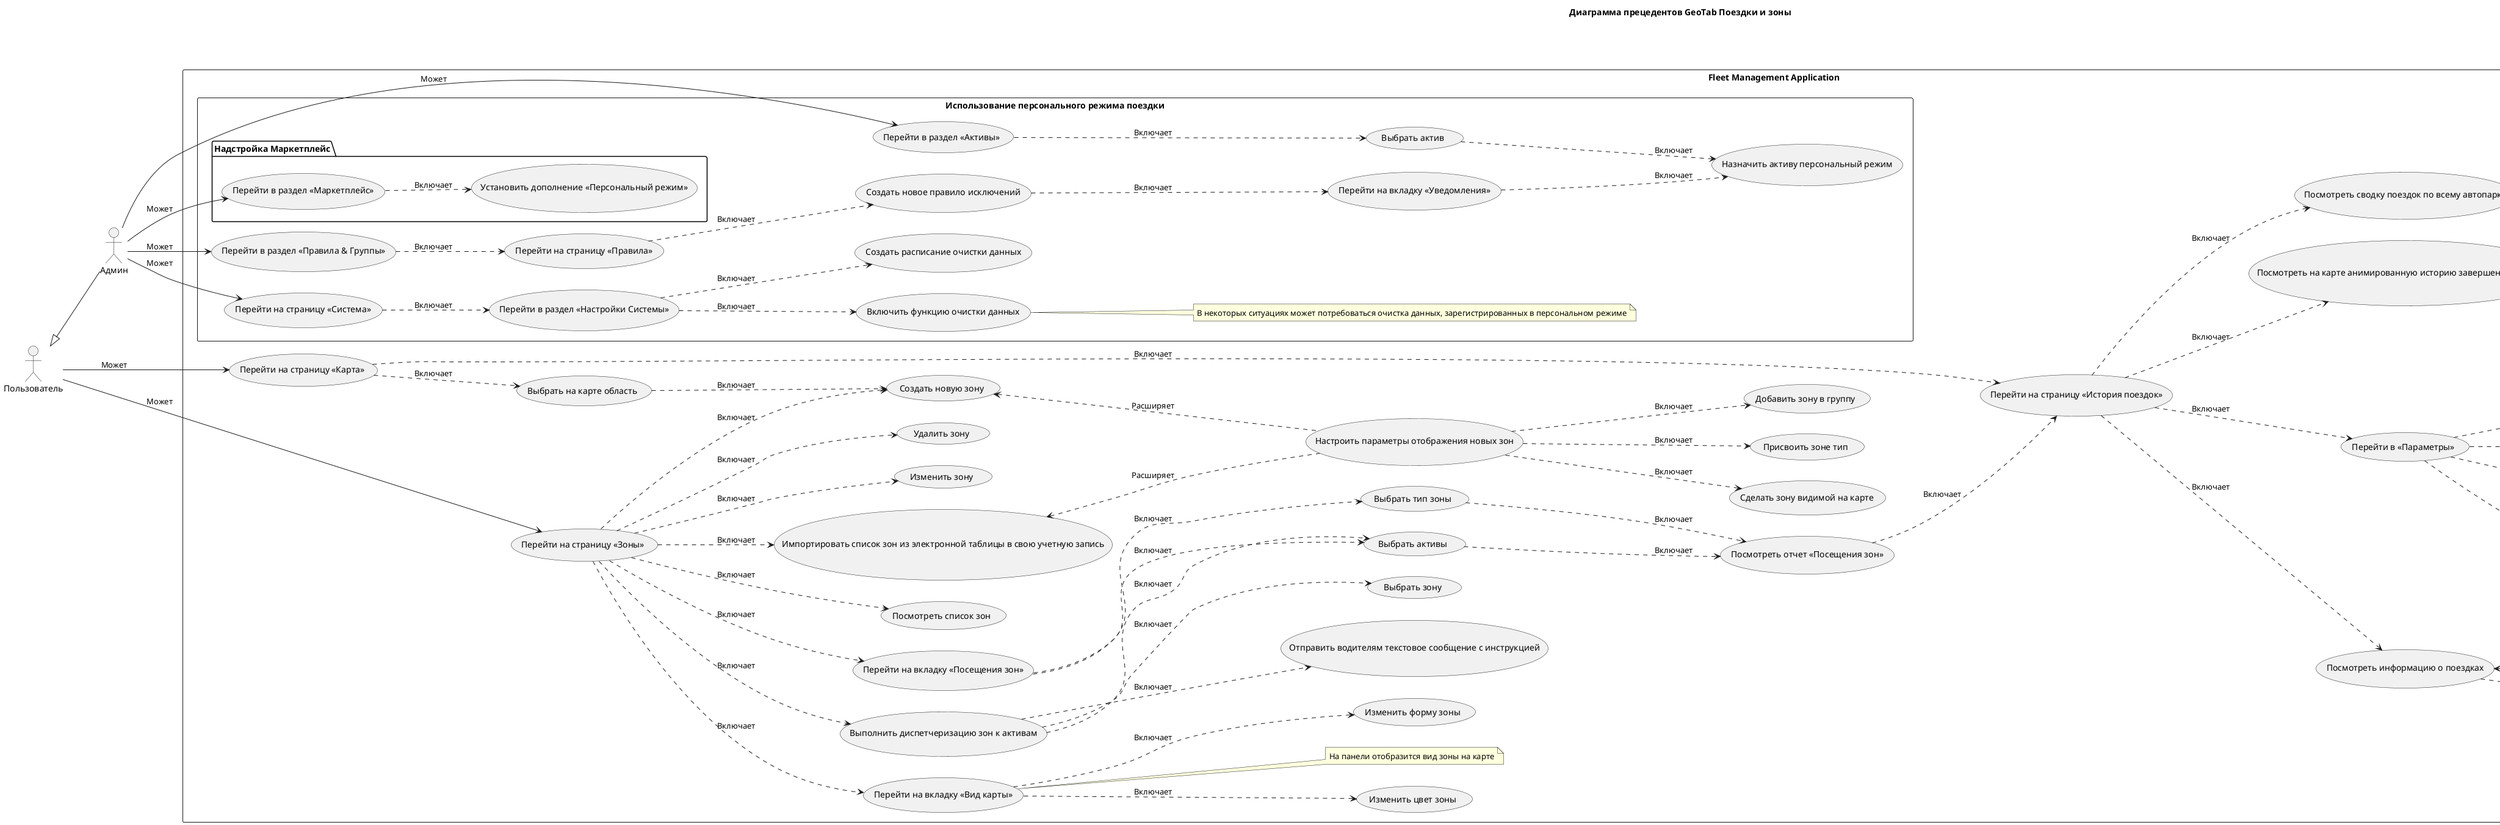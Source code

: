 @startuml GeoTab_UseCaseDiagram
title Диаграмма прецедентов GeoTab Поездки и зоны
left to right direction


'===Акторы===========================================
actor "Пользователь"    as user
actor "Админ"           as admin

'===Отношения========================================
!$include       = "Включает"
!$extend        = "Расширяет"
!$may           = "Может"

'==Прецеденты========================================
!$goMapPage                                      = "Перейти на страницу <<Карта>>"
    '-Поездки-
    !$goTripsHistoryPage                         = "Перейти на страницу <<История поездок>>"
        !$readTripInformation                    = "Посмотреть информацию о поездках"
            !$selectSpecificTrip                 = "Выбрать конкретную поездку"
                !$readTripOnMap                  = "Посмотреть поездку на карте"
                !$changeDeviceInformation        = "Изменить информацию о телематическом устройстве"
                !$assignDriver                   = "Назначить водителя"
                !$readSpeedProfileReport         = "Посмотреть отчет <<Профиль скорости>> для этой поездки"
                !$readLogDataAndCollisionsReport = "Посмотреть отчет <<Журнал данных и коллизий>> для этой поездки"
                !$readExceptions                 = "Посмотреть исключения, произошедшие во время поездки"
        !$goSettingsPage                         = "Перейти в <<Параметры>>"
            !$selectSimultaneousViewing          = "Включить одновременный просмотр предыдущей и текущей поездки актива"
            !$includeHistoricalData              = "Включить отображение исторических данных"
            !$excludeStops                       = "Исключить отображение остановок"
            !$categorizeTrips                    = "Выполнить категоризацию поездок на деловые, личные и без категории"
        !$readReplay                             = "Посмотреть на карте анимированную историю завершенной поездки"
            !$chooseActives                      = "Выбрать активы"
            !$chooseActives2                     = "Выбрать активы"
            !$chooseTrips                        = "Выбрать поездки, необходимые для просмотра"
            !$changeSpeed                        = "Изменить скорость воспроизведения"
            !$jumpToDesiredTripSection           = "Перейти к нужному отрезку поездки"
        !$readTripsSummary                       = "Посмотреть сводку поездок по всему автопарку"
        !$sortResults                            = "Выполнить сортировку поездок"
    '-Добавление зоны посредством карты-
    !$selectArea                                = "Выбрать на карте область"
'-Зоны-
!$goZonesPage                                   = "Перейти на страницу <<Зоны>>"
    !$readZones                                 = "Посмотреть список зон"
    !$createZone                                = "Создать новую зону"
        !$customizeZonesSettings                = "Настроить параметры отображения новых зон"
            !$publishZone                       = "Добавить зону в группу"
            !$makeZoneVisible                   = "Сделать зону видимой на карте"
            !$assignZoneType                    = "Присвоить зоне тип"
    !$importZones                               = "Импортировать список зон из электронной таблицы в свою учетную запись"
    !$editZone                                  = "Изменить зону"
    !$goMapViewPage                             = "Перейти на вкладку <<Вид карты>>"
        !$changeZoneShape                       = "Изменить форму зоны"
        !$changeZoneColor                       = "Изменить цвет зоны"
    !$deleteZone                                = "Удалить зону"
    '-Диспетчеризация зон к активам-
    !$dispatchZonesToAssets                     = "Выполнить диспетчеризацию зон к активам"
        !$chooseZone                            = "Выбрать зону"
        !$chooseAssets                          = "Выбрать активы"
        !$sendMessageToDrivers                  = "Отправить водителям текстовое сообщение с инструкцией"
    '-Отчет Посещения зон-
    !$goZoneVisitsPage                          = "Перейти на вкладку <<Посещения зон>>"
        !$chooseActives                         = "Выбрать нужные для просмотра активы"
        !$chooseZoneType                        = "Выбрать тип зоны"
            !$readZoneVisitsPage                = "Посмотреть отчет <<Посещения зон>>"

'-Использование персонального режима поездки-
'-Включить персональный режим, используя надстройку Маркетплейс-
!$goMarketplaceAddIn                            = "Перейти в раздел <<Маркетплейс>>"
    !$installPersonalModeAddIn                  = "Установить дополнение <<Персональный режим>>"
!$goAssetsPage                                  = "Перейти в раздел <<Активы>>"
    !$chooseAsset                               = "Выбрать актив"
    !$enablePersonalMode                        = "Назначить активу персональный режим"
'-Включить персональный режим, используя правила исключений-
!$goRulesGroups                                 = "Перейти в раздел <<Правила & Группы>>"
    !$goRulesPage                               = "Перейти на страницу <<Правила>>"
        !$createExceptionRule                   = "Создать новое правило исключений"
            !$goNotificationsPage               = "Перейти на вкладку <<Уведомления>>"
'-Очистка данных-
!$goSystemPage                                  = "Перейти на страницу <<Система>>"
    !$goSystemSettingsPage                      = "Перейти в раздел <<Настройки Системы>>"
        !$enablePurgeFunction                   = "Включить функцию очистки данных"
        !$addPurgeSchedule                      = "Создать расписание очистки данных"



'=======================================
'===Связи===============================================================
'=======================================
'==Акторы==
user <|-- admin


'==Прецеденты==
rectangle "Fleet Management Application"{
    '-=Страница Карта=-
    :user:                                      --> ($goMapPage)                        : $may
        '-Поездки-
        ($goMapPage)                            ..> ($goTripsHistoryPage)               : $include
            ($goTripsHistoryPage)               ..> ($readTripInformation)              : $include
                ($readTripInformation)          ..> ($selectSpecificTrip)               : $include
                    ($selectSpecificTrip)       ..> ($readTripOnMap)                    : $include
                    ($selectSpecificTrip)       ..> ($changeDeviceInformation)          : $include
                    ($selectSpecificTrip)       ..> ($assignDriver)                     : $include
                    ($selectSpecificTrip)       ..> ($readSpeedProfileReport)           : $include
                    ($selectSpecificTrip)       ..> ($readLogDataAndCollisionsReport)   : $include
                    ($selectSpecificTrip)       ..> ($readExceptions)                   : $include
                ($readTripInformation)          <.. ($sortResults)                      : $extend
            ($goTripsHistoryPage)               ..> ($goSettingsPage)                   : $include
                ($goSettingsPage)               ..> ($selectSimultaneousViewing)        : $include
                ($goSettingsPage)               ..> ($includeHistoricalData)            : $include
                ($goSettingsPage)               ..> ($excludeStops)                     : $include
                ($goSettingsPage)               ..> ($categorizeTrips)                  : $include
            ($goTripsHistoryPage)               ..> ($readReplay)                       : $include
                ($readReplay)                   ..> ($chooseActives)                    : $include
                ($readReplay)                   ..> ($chooseTrips)                      : $include
                ($readReplay)                   <.. ($changeSpeed)                      : $extend
                ($readReplay)                   <.. ($jumpToDesiredTripSection)         : $extend
            ($goTripsHistoryPage)               ..> ($readTripsSummary)                 : $include
            
        '-Добавление зоны посредством карты-
        ($goMapPage)                            ..> ($selectArea)                       : $include
            ($selectArea)                       ..> ($createZone)                       : $include
    '-Зоны-
    :user:                                      --> ($goZonesPage)                      : $may
        ($goZonesPage)                          ..> ($readZones)                        : $include
        ($goZonesPage)                          ..> ($createZone)                       : $include
            ($createZone)                       <.. ($customizeZonesSettings)           : $extend
                ($customizeZonesSettings)       ..> ($publishZone)                      : $include
                ($customizeZonesSettings)       ..> ($makeZoneVisible)                  : $include
                ($customizeZonesSettings)       ..> ($assignZoneType)                   : $include

        ($goZonesPage)                          ..> ($importZones)                      : $include
            ($importZones)                      <.. ($customizeZonesSettings)           : $extend
        ($goZonesPage)                          ..> ($editZone)                         : $include
        ($goZonesPage)                          ..> ($goMapViewPage)                    : $include
        note right: На панели отобразится вид зоны на карте
            ($goMapViewPage)                    ..> ($changeZoneShape)                  : $include
            ($goMapViewPage)                    ..> ($changeZoneColor)                  : $include
            'добавить расширение к настройке параметров зоны 
        ($goZonesPage)                          ..> ($deleteZone)                       : $include
        '-Диспетчеризация зон к активам-
        ($goZonesPage)                          ..> ($dispatchZonesToAssets)            : $include
            ($dispatchZonesToAssets)            ..> ($chooseZone)                       : $include
            ($dispatchZonesToAssets)            ..> ($chooseAssets)                     : $include
            ($dispatchZonesToAssets)            ..> ($sendMessageToDrivers)             : $include
        '-Отчет Посещения зон-
        ($goZonesPage)                          ..> ($goZoneVisitsPage)                 : $include
            ($goZoneVisitsPage)                 ..> ($chooseActives2)                   : $include
            ($goZoneVisitsPage)                 ..> ($chooseZoneType)                   : $include
                ($chooseActives2)               ..> ($readZoneVisitsPage)               : $include
                ($chooseZoneType)               ..> ($readZoneVisitsPage)               : $include
                    ($readZoneVisitsPage)       ..> ($goTripsHistoryPage)               : $include
    '-Использование персонального режима поездки-
    rectangle "Использование персонального режима поездки"{
        '-Включить персональный режим, используя надстройку Маркетплейс-
        package "Надстройка Маркетплейс"{
        :admin:                                 --> ($goMarketplaceAddIn)               : $may
        ($goMarketplaceAddIn)                   ..> ($installPersonalModeAddIn)         : $include
        }
        :admin:                                 --> ($goAssetsPage)                     : $may
            ($goAssetsPage)                     ..> ($chooseAsset)                      : $include
                ($chooseAsset)                  ..> ($enablePersonalMode)               : $include  
        '-Включить персональный режим, используя правила исключений-
        :admin:                                 --> ($goRulesGroups)                    : $may
            ($goRulesGroups)                    ..> ($goRulesPage)                      : $include
                ($goRulesPage)                  ..> ($createExceptionRule)              : $include
                    ($createExceptionRule)      ..> ($goNotificationsPage)              : $include
                        ($goNotificationsPage)  ..> ($enablePersonalMode)               : $include
        '-Очистка данных-
        :admin:                                 --> ($goSystemPage)                     : $may
            ($goSystemPage)                     ..> ($goSystemSettingsPage)             : $include
                ($goSystemSettingsPage)         ..> ($enablePurgeFunction)              : $include  
                note right: В некоторых ситуациях может потребоваться очистка данных, зарегистрированных в персональном режиме
                ($goSystemSettingsPage)         ..> ($addPurgeSchedule)                 : $include  
    }
}